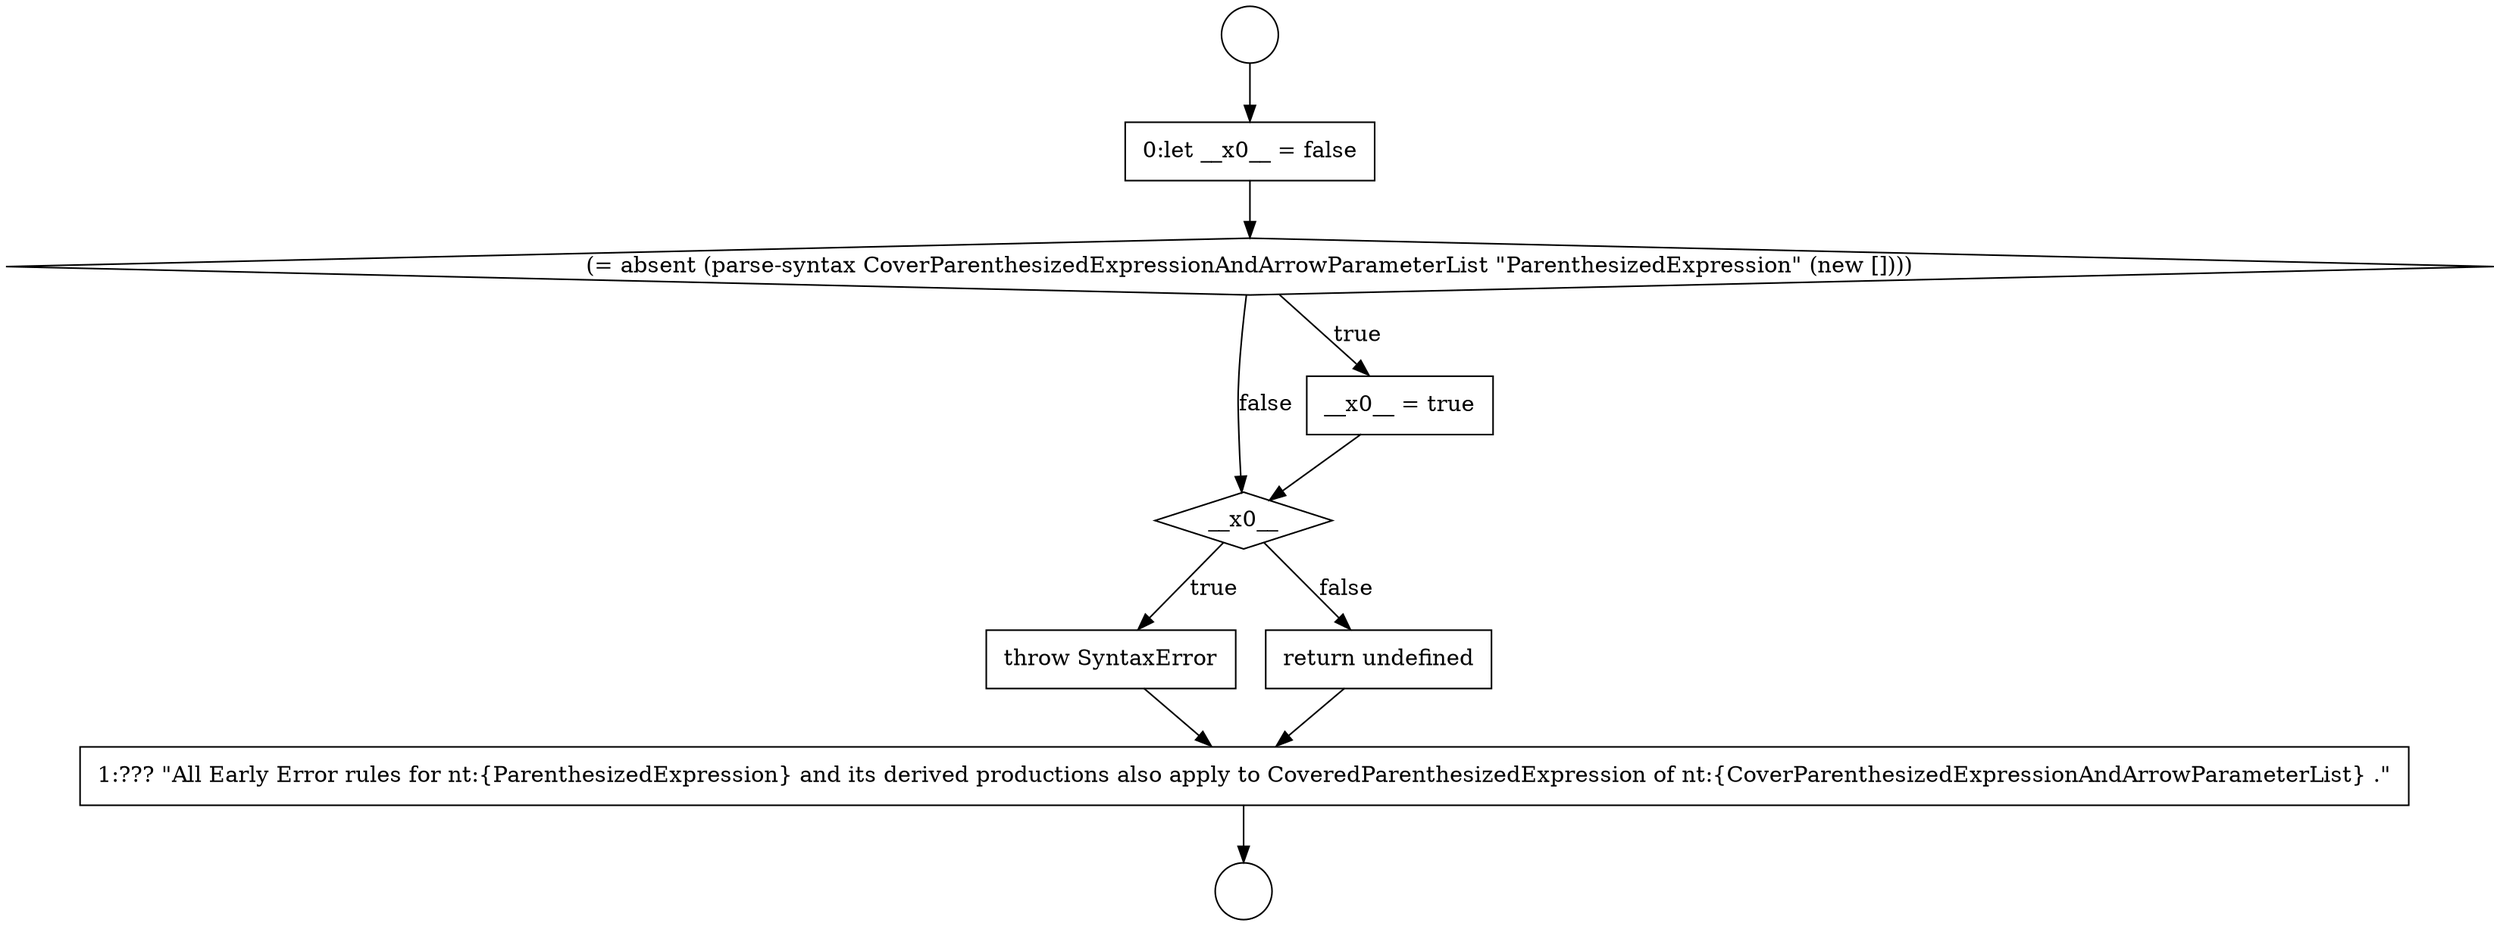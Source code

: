 digraph {
  node19787 [shape=circle label=" " color="black" fillcolor="white" style=filled]
  node19795 [shape=none, margin=0, label=<<font color="black">
    <table border="0" cellborder="1" cellspacing="0" cellpadding="10">
      <tr><td align="left">1:??? &quot;All Early Error rules for nt:{ParenthesizedExpression} and its derived productions also apply to CoveredParenthesizedExpression of nt:{CoverParenthesizedExpressionAndArrowParameterList} .&quot;</td></tr>
    </table>
  </font>> color="black" fillcolor="white" style=filled]
  node19790 [shape=diamond, label=<<font color="black">(= absent (parse-syntax CoverParenthesizedExpressionAndArrowParameterList &quot;ParenthesizedExpression&quot; (new [])))</font>> color="black" fillcolor="white" style=filled]
  node19789 [shape=none, margin=0, label=<<font color="black">
    <table border="0" cellborder="1" cellspacing="0" cellpadding="10">
      <tr><td align="left">0:let __x0__ = false</td></tr>
    </table>
  </font>> color="black" fillcolor="white" style=filled]
  node19793 [shape=none, margin=0, label=<<font color="black">
    <table border="0" cellborder="1" cellspacing="0" cellpadding="10">
      <tr><td align="left">throw SyntaxError</td></tr>
    </table>
  </font>> color="black" fillcolor="white" style=filled]
  node19792 [shape=diamond, label=<<font color="black">__x0__</font>> color="black" fillcolor="white" style=filled]
  node19794 [shape=none, margin=0, label=<<font color="black">
    <table border="0" cellborder="1" cellspacing="0" cellpadding="10">
      <tr><td align="left">return undefined</td></tr>
    </table>
  </font>> color="black" fillcolor="white" style=filled]
  node19788 [shape=circle label=" " color="black" fillcolor="white" style=filled]
  node19791 [shape=none, margin=0, label=<<font color="black">
    <table border="0" cellborder="1" cellspacing="0" cellpadding="10">
      <tr><td align="left">__x0__ = true</td></tr>
    </table>
  </font>> color="black" fillcolor="white" style=filled]
  node19792 -> node19793 [label=<<font color="black">true</font>> color="black"]
  node19792 -> node19794 [label=<<font color="black">false</font>> color="black"]
  node19795 -> node19788 [ color="black"]
  node19787 -> node19789 [ color="black"]
  node19793 -> node19795 [ color="black"]
  node19794 -> node19795 [ color="black"]
  node19790 -> node19791 [label=<<font color="black">true</font>> color="black"]
  node19790 -> node19792 [label=<<font color="black">false</font>> color="black"]
  node19789 -> node19790 [ color="black"]
  node19791 -> node19792 [ color="black"]
}
